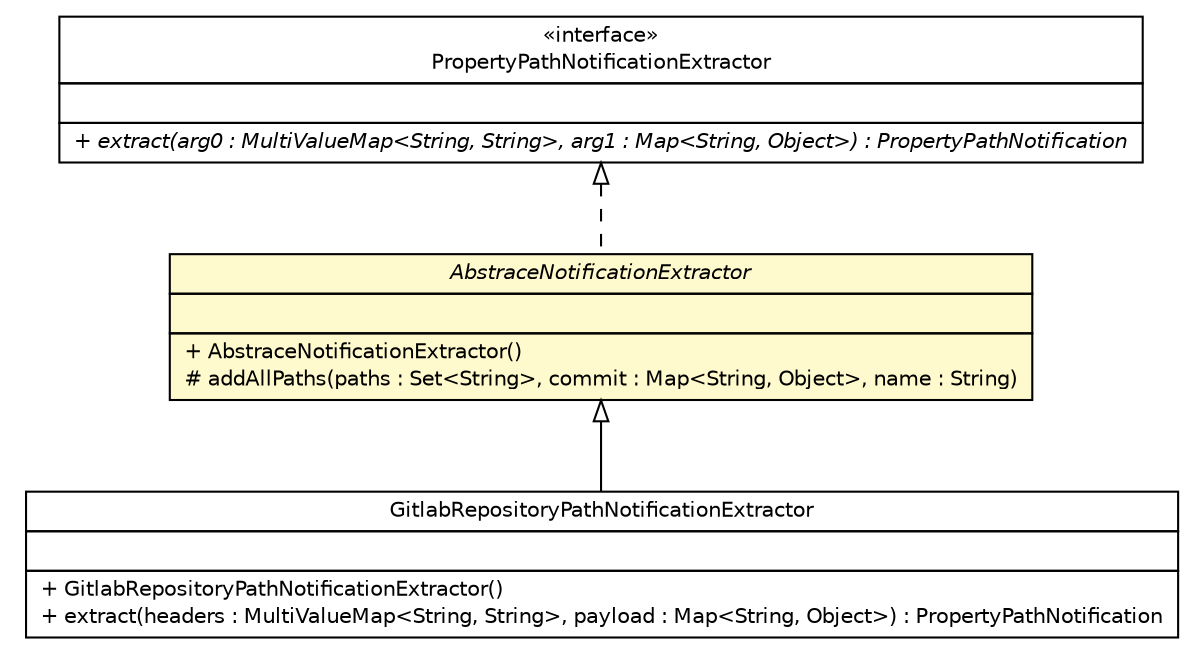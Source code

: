 #!/usr/local/bin/dot
#
# Class diagram 
# Generated by UMLGraph version R5_6-24-gf6e263 (http://www.umlgraph.org/)
#

digraph G {
	edge [fontname="Helvetica",fontsize=10,labelfontname="Helvetica",labelfontsize=10];
	node [fontname="Helvetica",fontsize=10,shape=plaintext];
	nodesep=0.25;
	ranksep=0.5;
	// cn.home1.cloud.config.server.monitor.AbstraceNotificationExtractor
	c4 [label=<<table title="cn.home1.cloud.config.server.monitor.AbstraceNotificationExtractor" border="0" cellborder="1" cellspacing="0" cellpadding="2" port="p" bgcolor="lemonChiffon" href="./AbstraceNotificationExtractor.html">
		<tr><td><table border="0" cellspacing="0" cellpadding="1">
<tr><td align="center" balign="center"><font face="Helvetica-Oblique"> AbstraceNotificationExtractor </font></td></tr>
		</table></td></tr>
		<tr><td><table border="0" cellspacing="0" cellpadding="1">
<tr><td align="left" balign="left">  </td></tr>
		</table></td></tr>
		<tr><td><table border="0" cellspacing="0" cellpadding="1">
<tr><td align="left" balign="left"> + AbstraceNotificationExtractor() </td></tr>
<tr><td align="left" balign="left"> # addAllPaths(paths : Set&lt;String&gt;, commit : Map&lt;String, Object&gt;, name : String) </td></tr>
		</table></td></tr>
		</table>>, URL="./AbstraceNotificationExtractor.html", fontname="Helvetica", fontcolor="black", fontsize=10.0];
	// cn.home1.cloud.config.server.monitor.GitlabRepositoryPathNotificationExtractor
	c6 [label=<<table title="cn.home1.cloud.config.server.monitor.GitlabRepositoryPathNotificationExtractor" border="0" cellborder="1" cellspacing="0" cellpadding="2" port="p" href="./GitlabRepositoryPathNotificationExtractor.html">
		<tr><td><table border="0" cellspacing="0" cellpadding="1">
<tr><td align="center" balign="center"> GitlabRepositoryPathNotificationExtractor </td></tr>
		</table></td></tr>
		<tr><td><table border="0" cellspacing="0" cellpadding="1">
<tr><td align="left" balign="left">  </td></tr>
		</table></td></tr>
		<tr><td><table border="0" cellspacing="0" cellpadding="1">
<tr><td align="left" balign="left"> + GitlabRepositoryPathNotificationExtractor() </td></tr>
<tr><td align="left" balign="left"> + extract(headers : MultiValueMap&lt;String, String&gt;, payload : Map&lt;String, Object&gt;) : PropertyPathNotification </td></tr>
		</table></td></tr>
		</table>>, URL="./GitlabRepositoryPathNotificationExtractor.html", fontname="Helvetica", fontcolor="black", fontsize=10.0];
	//cn.home1.cloud.config.server.monitor.AbstraceNotificationExtractor implements org.springframework.cloud.config.monitor.PropertyPathNotificationExtractor
	c7:p -> c4:p [dir=back,arrowtail=empty,style=dashed];
	//cn.home1.cloud.config.server.monitor.GitlabRepositoryPathNotificationExtractor extends cn.home1.cloud.config.server.monitor.AbstraceNotificationExtractor
	c4:p -> c6:p [dir=back,arrowtail=empty];
	// org.springframework.cloud.config.monitor.PropertyPathNotificationExtractor
	c7 [label=<<table title="org.springframework.cloud.config.monitor.PropertyPathNotificationExtractor" border="0" cellborder="1" cellspacing="0" cellpadding="2" port="p" href="http://java.sun.com/j2se/1.4.2/docs/api/org/springframework/cloud/config/monitor/PropertyPathNotificationExtractor.html">
		<tr><td><table border="0" cellspacing="0" cellpadding="1">
<tr><td align="center" balign="center"> &#171;interface&#187; </td></tr>
<tr><td align="center" balign="center"> PropertyPathNotificationExtractor </td></tr>
		</table></td></tr>
		<tr><td><table border="0" cellspacing="0" cellpadding="1">
<tr><td align="left" balign="left">  </td></tr>
		</table></td></tr>
		<tr><td><table border="0" cellspacing="0" cellpadding="1">
<tr><td align="left" balign="left"><font face="Helvetica-Oblique" point-size="10.0"> + extract(arg0 : MultiValueMap&lt;String, String&gt;, arg1 : Map&lt;String, Object&gt;) : PropertyPathNotification </font></td></tr>
		</table></td></tr>
		</table>>, URL="http://java.sun.com/j2se/1.4.2/docs/api/org/springframework/cloud/config/monitor/PropertyPathNotificationExtractor.html", fontname="Helvetica", fontcolor="black", fontsize=10.0];
}

